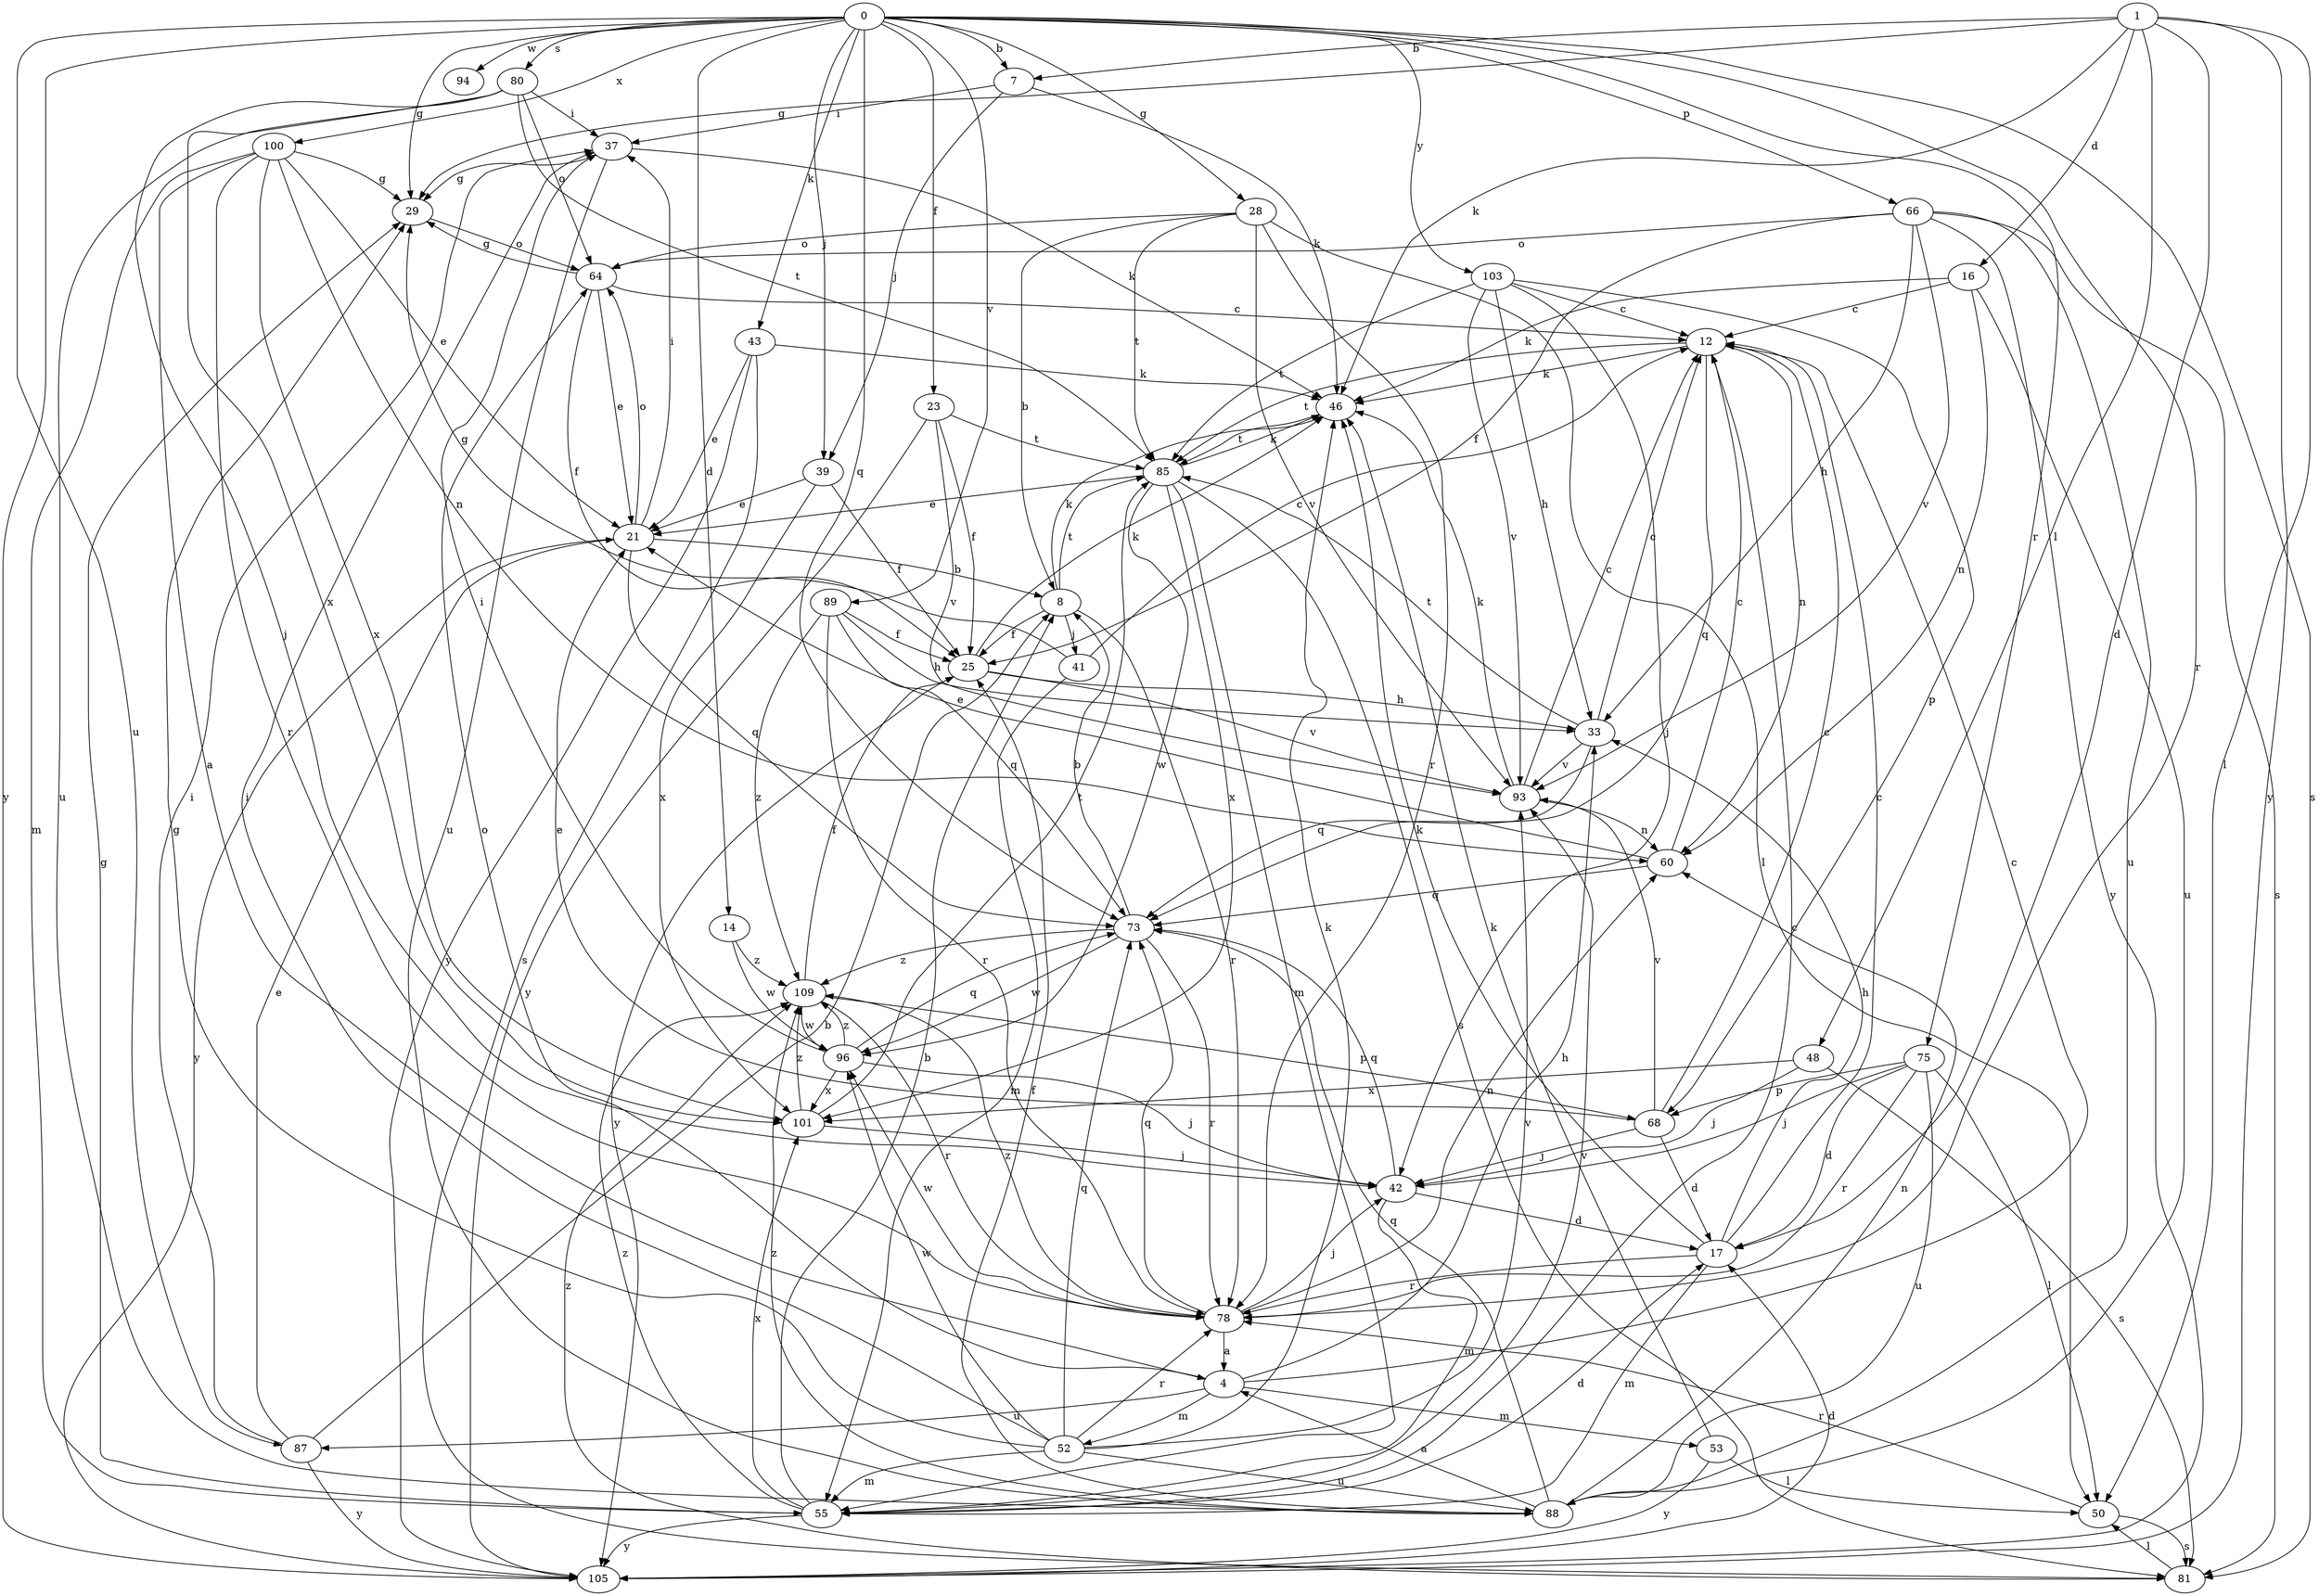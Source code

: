strict digraph  {
0;
1;
4;
7;
8;
12;
14;
16;
17;
21;
23;
25;
28;
29;
33;
37;
39;
41;
42;
43;
46;
48;
50;
52;
53;
55;
60;
64;
66;
68;
73;
75;
78;
80;
81;
85;
87;
88;
89;
93;
94;
96;
100;
101;
103;
105;
109;
0 -> 7  [label=b];
0 -> 14  [label=d];
0 -> 23  [label=f];
0 -> 28  [label=g];
0 -> 29  [label=g];
0 -> 39  [label=j];
0 -> 43  [label=k];
0 -> 66  [label=p];
0 -> 73  [label=q];
0 -> 75  [label=r];
0 -> 78  [label=r];
0 -> 80  [label=s];
0 -> 81  [label=s];
0 -> 87  [label=u];
0 -> 89  [label=v];
0 -> 94  [label=w];
0 -> 100  [label=x];
0 -> 103  [label=y];
0 -> 105  [label=y];
1 -> 7  [label=b];
1 -> 16  [label=d];
1 -> 17  [label=d];
1 -> 29  [label=g];
1 -> 46  [label=k];
1 -> 48  [label=l];
1 -> 50  [label=l];
1 -> 105  [label=y];
4 -> 12  [label=c];
4 -> 33  [label=h];
4 -> 52  [label=m];
4 -> 53  [label=m];
4 -> 64  [label=o];
4 -> 87  [label=u];
7 -> 37  [label=i];
7 -> 39  [label=j];
7 -> 46  [label=k];
8 -> 25  [label=f];
8 -> 41  [label=j];
8 -> 46  [label=k];
8 -> 78  [label=r];
8 -> 85  [label=t];
12 -> 46  [label=k];
12 -> 60  [label=n];
12 -> 73  [label=q];
12 -> 85  [label=t];
14 -> 96  [label=w];
14 -> 109  [label=z];
16 -> 12  [label=c];
16 -> 46  [label=k];
16 -> 60  [label=n];
16 -> 88  [label=u];
17 -> 12  [label=c];
17 -> 33  [label=h];
17 -> 46  [label=k];
17 -> 55  [label=m];
17 -> 78  [label=r];
21 -> 8  [label=b];
21 -> 37  [label=i];
21 -> 64  [label=o];
21 -> 73  [label=q];
21 -> 105  [label=y];
23 -> 25  [label=f];
23 -> 85  [label=t];
23 -> 93  [label=v];
23 -> 105  [label=y];
25 -> 33  [label=h];
25 -> 46  [label=k];
25 -> 93  [label=v];
25 -> 105  [label=y];
28 -> 8  [label=b];
28 -> 50  [label=l];
28 -> 64  [label=o];
28 -> 78  [label=r];
28 -> 85  [label=t];
28 -> 93  [label=v];
29 -> 64  [label=o];
33 -> 12  [label=c];
33 -> 73  [label=q];
33 -> 85  [label=t];
33 -> 93  [label=v];
37 -> 29  [label=g];
37 -> 46  [label=k];
37 -> 88  [label=u];
39 -> 21  [label=e];
39 -> 25  [label=f];
39 -> 101  [label=x];
41 -> 12  [label=c];
41 -> 29  [label=g];
41 -> 55  [label=m];
42 -> 17  [label=d];
42 -> 55  [label=m];
42 -> 73  [label=q];
43 -> 21  [label=e];
43 -> 46  [label=k];
43 -> 81  [label=s];
43 -> 105  [label=y];
46 -> 85  [label=t];
48 -> 42  [label=j];
48 -> 81  [label=s];
48 -> 101  [label=x];
50 -> 78  [label=r];
50 -> 81  [label=s];
52 -> 29  [label=g];
52 -> 37  [label=i];
52 -> 46  [label=k];
52 -> 55  [label=m];
52 -> 73  [label=q];
52 -> 78  [label=r];
52 -> 88  [label=u];
52 -> 93  [label=v];
52 -> 96  [label=w];
53 -> 46  [label=k];
53 -> 50  [label=l];
53 -> 105  [label=y];
55 -> 8  [label=b];
55 -> 12  [label=c];
55 -> 17  [label=d];
55 -> 29  [label=g];
55 -> 93  [label=v];
55 -> 101  [label=x];
55 -> 105  [label=y];
55 -> 109  [label=z];
60 -> 12  [label=c];
60 -> 21  [label=e];
60 -> 73  [label=q];
64 -> 12  [label=c];
64 -> 21  [label=e];
64 -> 25  [label=f];
64 -> 29  [label=g];
66 -> 25  [label=f];
66 -> 33  [label=h];
66 -> 64  [label=o];
66 -> 81  [label=s];
66 -> 88  [label=u];
66 -> 93  [label=v];
66 -> 105  [label=y];
68 -> 12  [label=c];
68 -> 17  [label=d];
68 -> 21  [label=e];
68 -> 42  [label=j];
68 -> 93  [label=v];
73 -> 8  [label=b];
73 -> 78  [label=r];
73 -> 96  [label=w];
73 -> 109  [label=z];
75 -> 17  [label=d];
75 -> 42  [label=j];
75 -> 50  [label=l];
75 -> 68  [label=p];
75 -> 78  [label=r];
75 -> 88  [label=u];
78 -> 4  [label=a];
78 -> 42  [label=j];
78 -> 60  [label=n];
78 -> 73  [label=q];
78 -> 96  [label=w];
78 -> 109  [label=z];
80 -> 37  [label=i];
80 -> 42  [label=j];
80 -> 64  [label=o];
80 -> 85  [label=t];
80 -> 88  [label=u];
80 -> 101  [label=x];
81 -> 50  [label=l];
81 -> 109  [label=z];
85 -> 21  [label=e];
85 -> 46  [label=k];
85 -> 55  [label=m];
85 -> 81  [label=s];
85 -> 96  [label=w];
85 -> 101  [label=x];
87 -> 8  [label=b];
87 -> 21  [label=e];
87 -> 37  [label=i];
87 -> 105  [label=y];
88 -> 4  [label=a];
88 -> 25  [label=f];
88 -> 60  [label=n];
88 -> 73  [label=q];
88 -> 109  [label=z];
89 -> 25  [label=f];
89 -> 33  [label=h];
89 -> 73  [label=q];
89 -> 78  [label=r];
89 -> 109  [label=z];
93 -> 12  [label=c];
93 -> 46  [label=k];
93 -> 60  [label=n];
96 -> 37  [label=i];
96 -> 42  [label=j];
96 -> 73  [label=q];
96 -> 101  [label=x];
96 -> 109  [label=z];
100 -> 4  [label=a];
100 -> 21  [label=e];
100 -> 29  [label=g];
100 -> 55  [label=m];
100 -> 60  [label=n];
100 -> 78  [label=r];
100 -> 101  [label=x];
101 -> 42  [label=j];
101 -> 85  [label=t];
101 -> 109  [label=z];
103 -> 12  [label=c];
103 -> 33  [label=h];
103 -> 42  [label=j];
103 -> 68  [label=p];
103 -> 85  [label=t];
103 -> 93  [label=v];
105 -> 17  [label=d];
109 -> 25  [label=f];
109 -> 68  [label=p];
109 -> 78  [label=r];
109 -> 96  [label=w];
}
